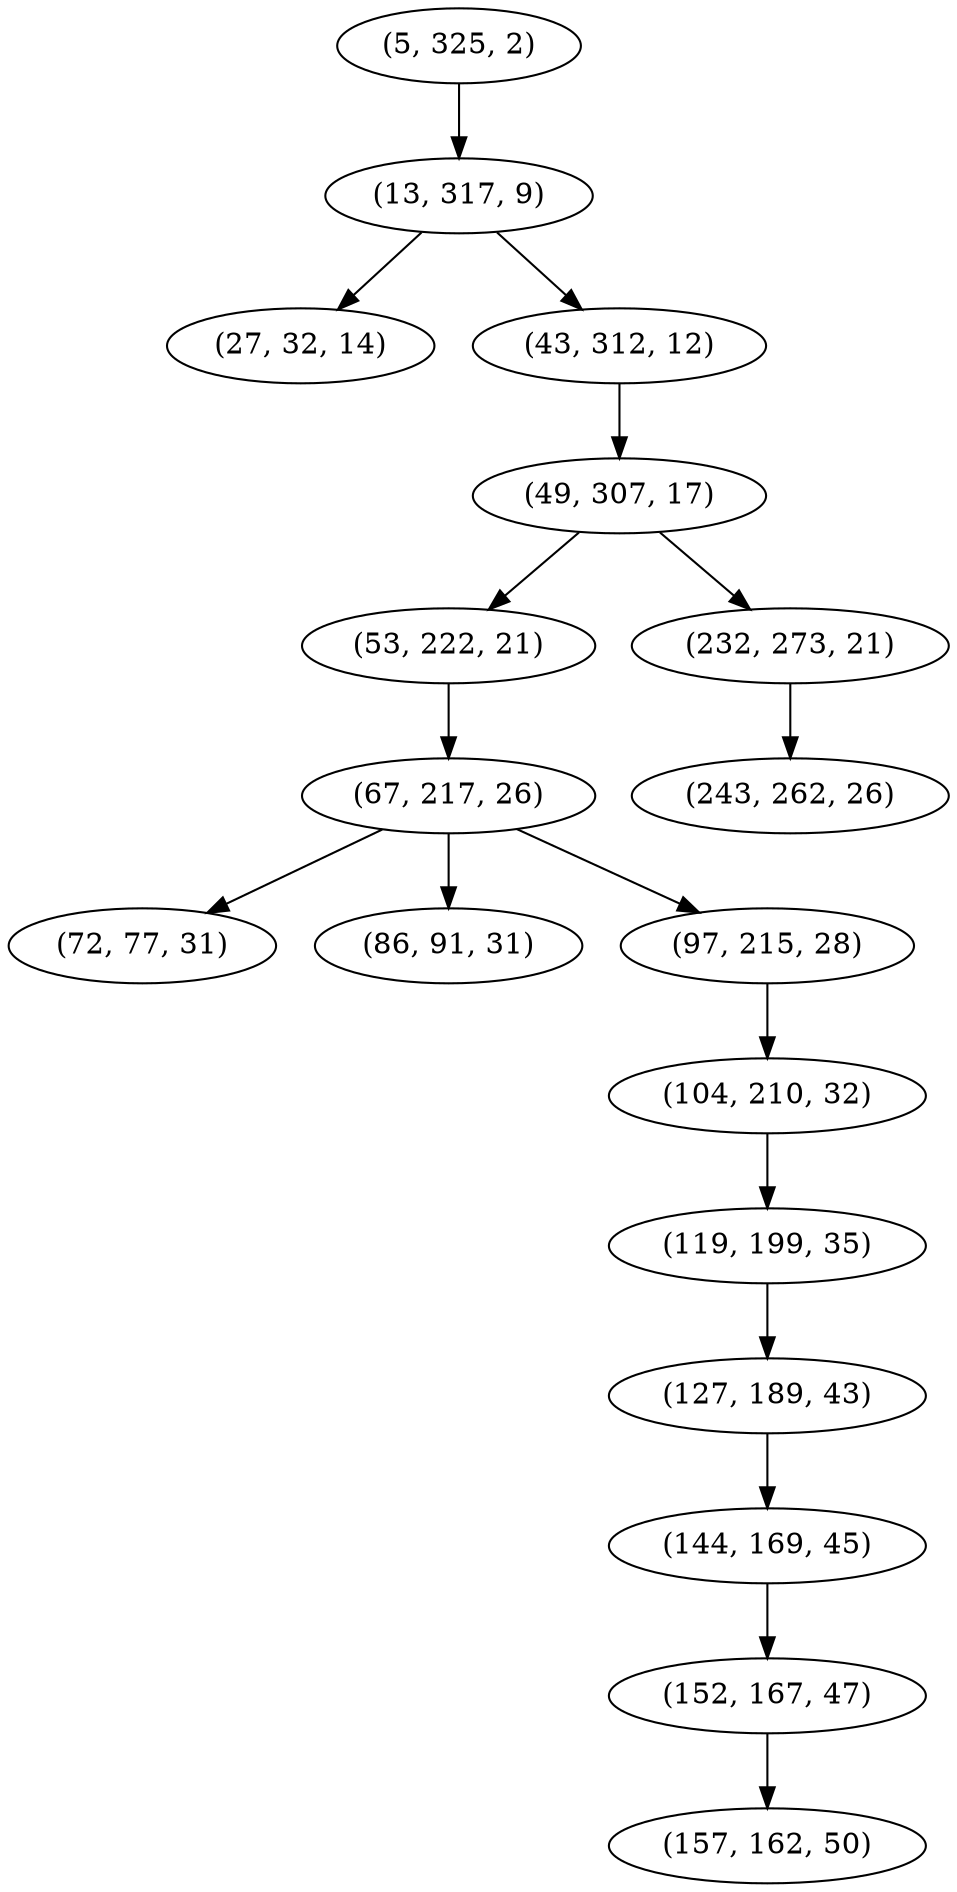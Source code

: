 digraph tree {
    "(5, 325, 2)";
    "(13, 317, 9)";
    "(27, 32, 14)";
    "(43, 312, 12)";
    "(49, 307, 17)";
    "(53, 222, 21)";
    "(67, 217, 26)";
    "(72, 77, 31)";
    "(86, 91, 31)";
    "(97, 215, 28)";
    "(104, 210, 32)";
    "(119, 199, 35)";
    "(127, 189, 43)";
    "(144, 169, 45)";
    "(152, 167, 47)";
    "(157, 162, 50)";
    "(232, 273, 21)";
    "(243, 262, 26)";
    "(5, 325, 2)" -> "(13, 317, 9)";
    "(13, 317, 9)" -> "(27, 32, 14)";
    "(13, 317, 9)" -> "(43, 312, 12)";
    "(43, 312, 12)" -> "(49, 307, 17)";
    "(49, 307, 17)" -> "(53, 222, 21)";
    "(49, 307, 17)" -> "(232, 273, 21)";
    "(53, 222, 21)" -> "(67, 217, 26)";
    "(67, 217, 26)" -> "(72, 77, 31)";
    "(67, 217, 26)" -> "(86, 91, 31)";
    "(67, 217, 26)" -> "(97, 215, 28)";
    "(97, 215, 28)" -> "(104, 210, 32)";
    "(104, 210, 32)" -> "(119, 199, 35)";
    "(119, 199, 35)" -> "(127, 189, 43)";
    "(127, 189, 43)" -> "(144, 169, 45)";
    "(144, 169, 45)" -> "(152, 167, 47)";
    "(152, 167, 47)" -> "(157, 162, 50)";
    "(232, 273, 21)" -> "(243, 262, 26)";
}
